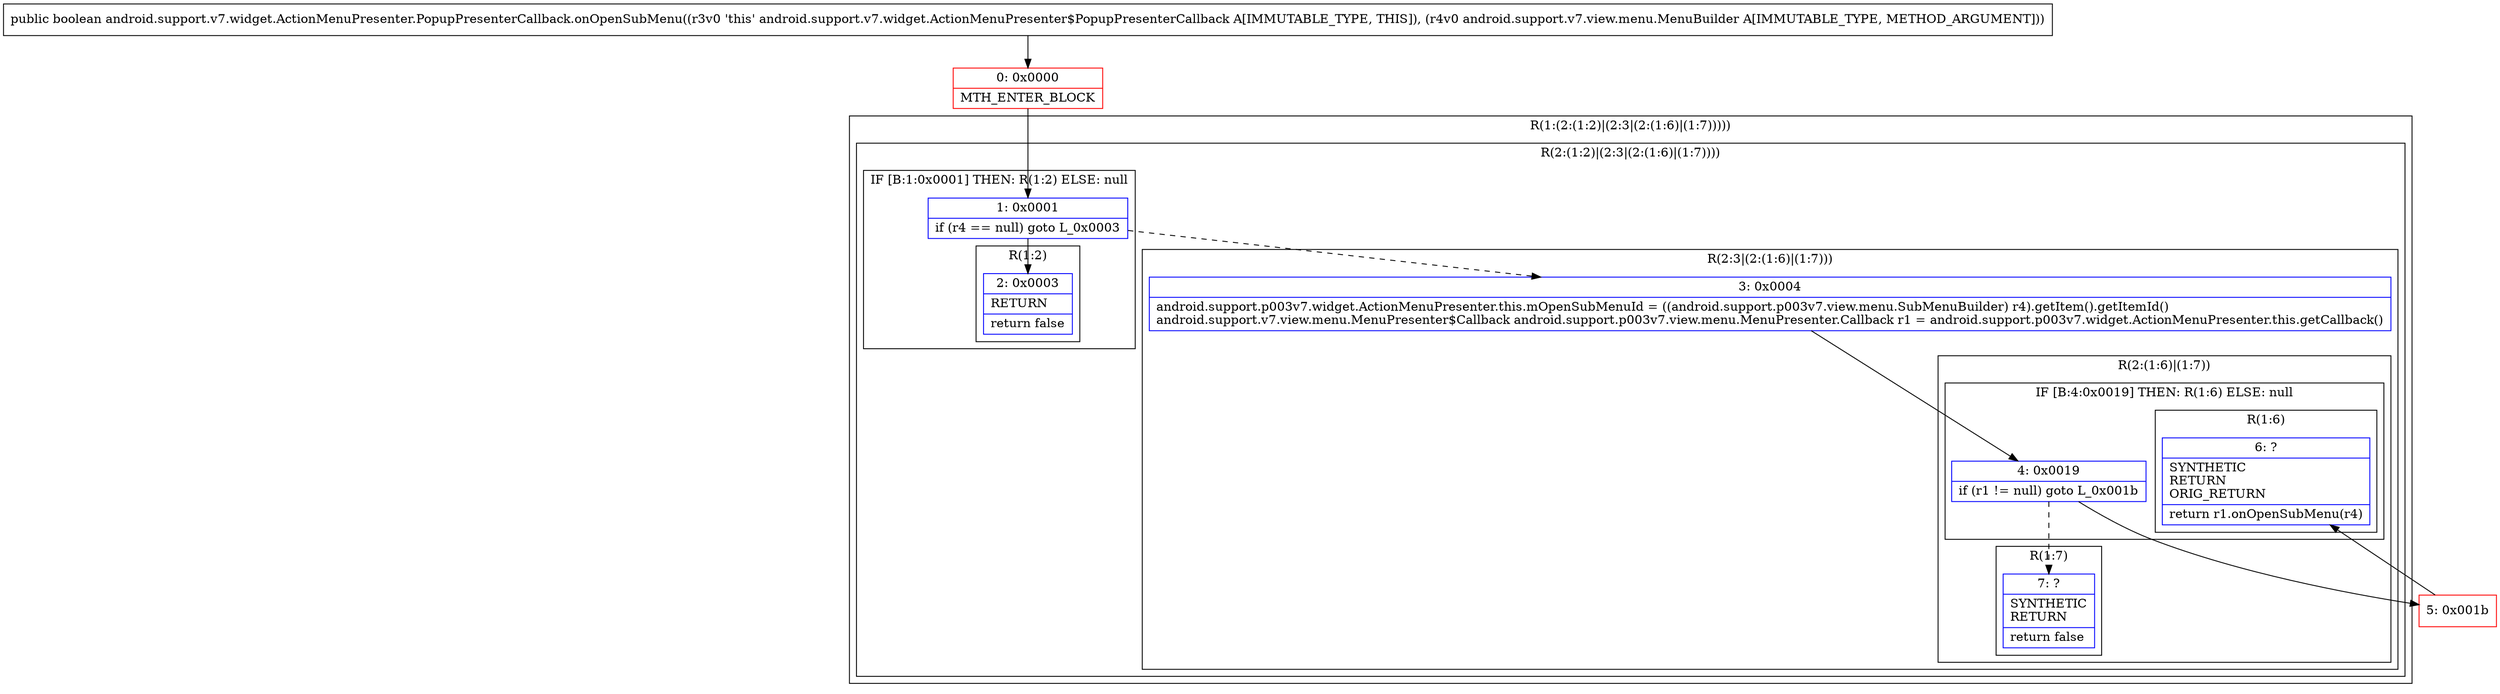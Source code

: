 digraph "CFG forandroid.support.v7.widget.ActionMenuPresenter.PopupPresenterCallback.onOpenSubMenu(Landroid\/support\/v7\/view\/menu\/MenuBuilder;)Z" {
subgraph cluster_Region_69636640 {
label = "R(1:(2:(1:2)|(2:3|(2:(1:6)|(1:7)))))";
node [shape=record,color=blue];
subgraph cluster_Region_1429235240 {
label = "R(2:(1:2)|(2:3|(2:(1:6)|(1:7))))";
node [shape=record,color=blue];
subgraph cluster_IfRegion_591510482 {
label = "IF [B:1:0x0001] THEN: R(1:2) ELSE: null";
node [shape=record,color=blue];
Node_1 [shape=record,label="{1\:\ 0x0001|if (r4 == null) goto L_0x0003\l}"];
subgraph cluster_Region_1382827377 {
label = "R(1:2)";
node [shape=record,color=blue];
Node_2 [shape=record,label="{2\:\ 0x0003|RETURN\l|return false\l}"];
}
}
subgraph cluster_Region_827656243 {
label = "R(2:3|(2:(1:6)|(1:7)))";
node [shape=record,color=blue];
Node_3 [shape=record,label="{3\:\ 0x0004|android.support.p003v7.widget.ActionMenuPresenter.this.mOpenSubMenuId = ((android.support.p003v7.view.menu.SubMenuBuilder) r4).getItem().getItemId()\landroid.support.v7.view.menu.MenuPresenter$Callback android.support.p003v7.view.menu.MenuPresenter.Callback r1 = android.support.p003v7.widget.ActionMenuPresenter.this.getCallback()\l}"];
subgraph cluster_Region_1651206798 {
label = "R(2:(1:6)|(1:7))";
node [shape=record,color=blue];
subgraph cluster_IfRegion_796578092 {
label = "IF [B:4:0x0019] THEN: R(1:6) ELSE: null";
node [shape=record,color=blue];
Node_4 [shape=record,label="{4\:\ 0x0019|if (r1 != null) goto L_0x001b\l}"];
subgraph cluster_Region_314746064 {
label = "R(1:6)";
node [shape=record,color=blue];
Node_6 [shape=record,label="{6\:\ ?|SYNTHETIC\lRETURN\lORIG_RETURN\l|return r1.onOpenSubMenu(r4)\l}"];
}
}
subgraph cluster_Region_884756941 {
label = "R(1:7)";
node [shape=record,color=blue];
Node_7 [shape=record,label="{7\:\ ?|SYNTHETIC\lRETURN\l|return false\l}"];
}
}
}
}
}
Node_0 [shape=record,color=red,label="{0\:\ 0x0000|MTH_ENTER_BLOCK\l}"];
Node_5 [shape=record,color=red,label="{5\:\ 0x001b}"];
MethodNode[shape=record,label="{public boolean android.support.v7.widget.ActionMenuPresenter.PopupPresenterCallback.onOpenSubMenu((r3v0 'this' android.support.v7.widget.ActionMenuPresenter$PopupPresenterCallback A[IMMUTABLE_TYPE, THIS]), (r4v0 android.support.v7.view.menu.MenuBuilder A[IMMUTABLE_TYPE, METHOD_ARGUMENT])) }"];
MethodNode -> Node_0;
Node_1 -> Node_2;
Node_1 -> Node_3[style=dashed];
Node_3 -> Node_4;
Node_4 -> Node_5;
Node_4 -> Node_7[style=dashed];
Node_0 -> Node_1;
Node_5 -> Node_6;
}

